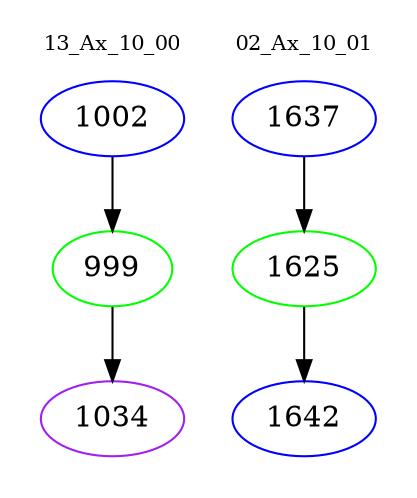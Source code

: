 digraph{
subgraph cluster_0 {
color = white
label = "13_Ax_10_00";
fontsize=10;
T0_1002 [label="1002", color="blue"]
T0_1002 -> T0_999 [color="black"]
T0_999 [label="999", color="green"]
T0_999 -> T0_1034 [color="black"]
T0_1034 [label="1034", color="purple"]
}
subgraph cluster_1 {
color = white
label = "02_Ax_10_01";
fontsize=10;
T1_1637 [label="1637", color="blue"]
T1_1637 -> T1_1625 [color="black"]
T1_1625 [label="1625", color="green"]
T1_1625 -> T1_1642 [color="black"]
T1_1642 [label="1642", color="blue"]
}
}
